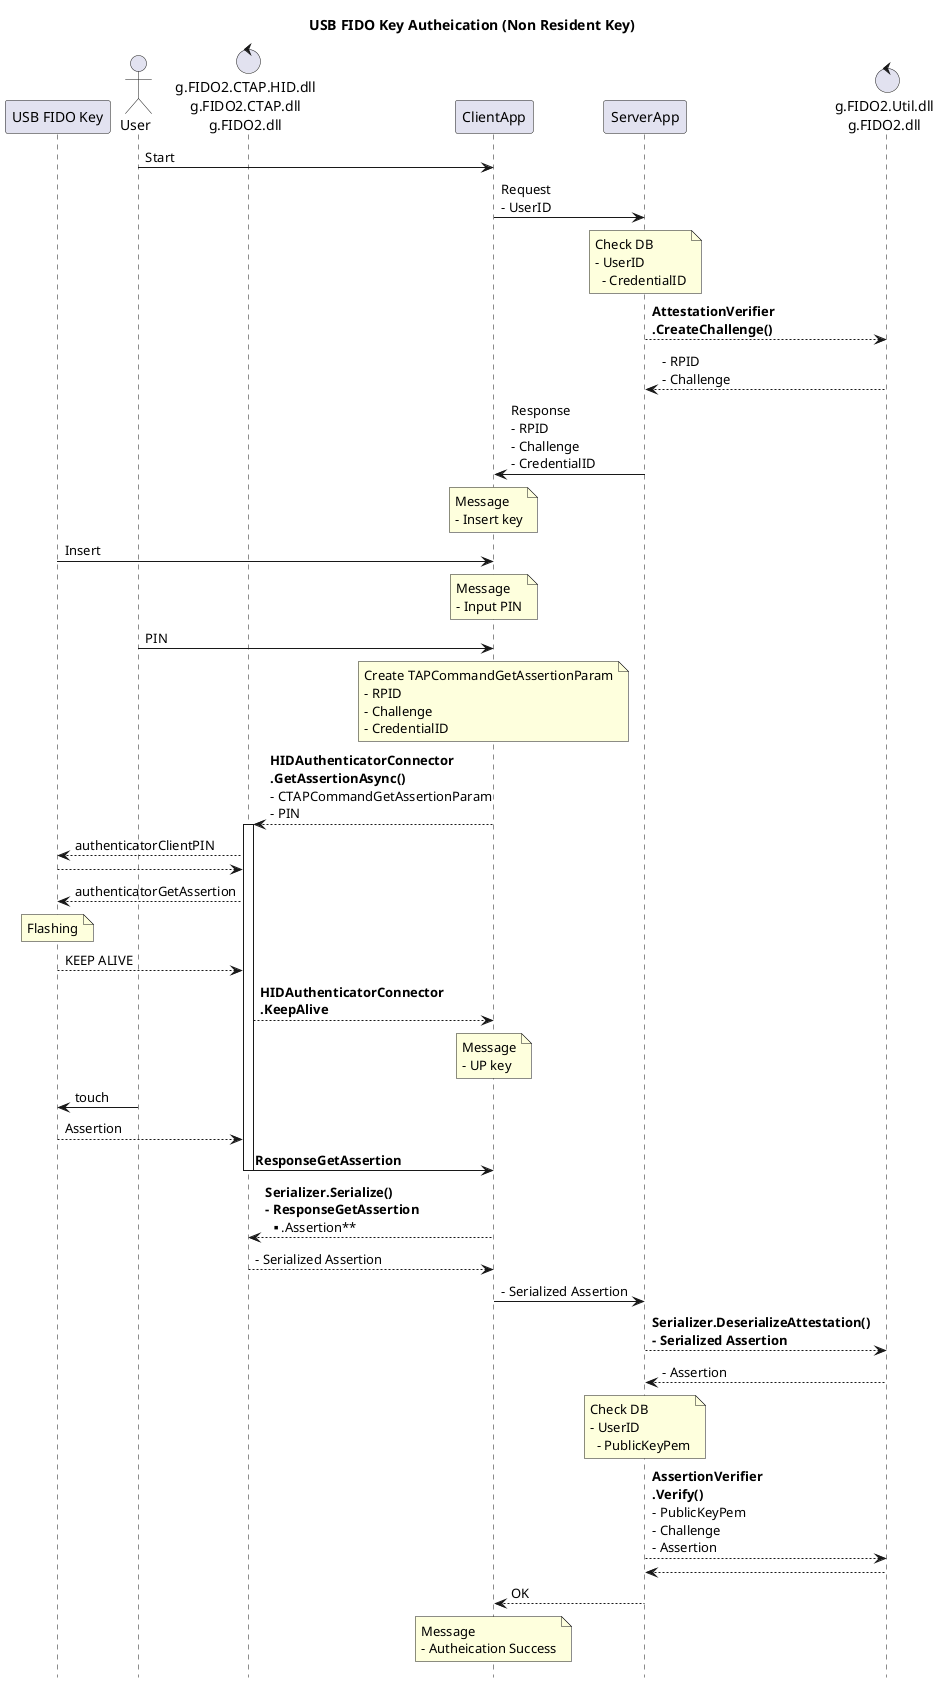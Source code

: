 @startuml
title USB FIDO Key Autheication (Non Resident Key)
hide footbox

participant "USB FIDO Key" as Key
actor  "User" as User
control "g.FIDO2.CTAP.HID.dll\ng.FIDO2.CTAP.dll\ng.FIDO2.dll" as CTAPHID
participant "ClientApp" as Client
participant "ServerApp" as Server
control "g.FIDO2.Util.dll\ng.FIDO2.dll" as Util

User -> Client : Start
Client -> Server : Request\n- UserID
note over Server : Check DB\n- UserID\n  - CredentialID

Server --> Util : **AttestationVerifier**\n**.CreateChallenge()**
Server <-- Util : - RPID\n- Challenge
Client <- Server : Response\n- RPID\n- Challenge\n- CredentialID

note over Client : Message\n- Insert key
Key -> Client : Insert

note over Client : Message\n- Input PIN
User -> Client : PIN

note over Client : Create \CTAPCommandGetAssertionParam\n- RPID\n- Challenge\n- CredentialID

CTAPHID <-- Client : **HIDAuthenticatorConnector**\n**.GetAssertionAsync()**\n- CTAPCommandGetAssertionParam\n- PIN

activate CTAPHID
    Key <-- CTAPHID : authenticatorClientPIN
    Key --> CTAPHID
    Key <-- CTAPHID : authenticatorGetAssertion
    note over Key : Flashing
    Key --> CTAPHID : KEEP ALIVE
    CTAPHID --> Client : **HIDAuthenticatorConnector**\n**.KeepAlive**

    note over Client : Message\n- UP key

    Key <- User : touch
    Key --> CTAPHID : Assertion
    CTAPHID -> Client : **ResponseGetAssertion**
deactivate CTAPHID

CTAPHID <-- Client : **Serializer.Serialize()**\n**- ResponseGetAssertion**\n**  .Assertion**
CTAPHID --> Client :- Serialized Assertion

Client -> Server :- Serialized Assertion

Server --> Util : **Serializer.DeserializeAttestation()**\n**- Serialized Assertion**
Server <-- Util : - Assertion

note over Server : Check DB\n- UserID\n  - PublicKeyPem
Server --> Util : **AssertionVerifier**\n**.Verify()**\n- PublicKeyPem\n- Challenge\n- Assertion
Server <-- Util 

Client <-- Server : OK

note over Client : Message\n- Autheication Success

@enduml

